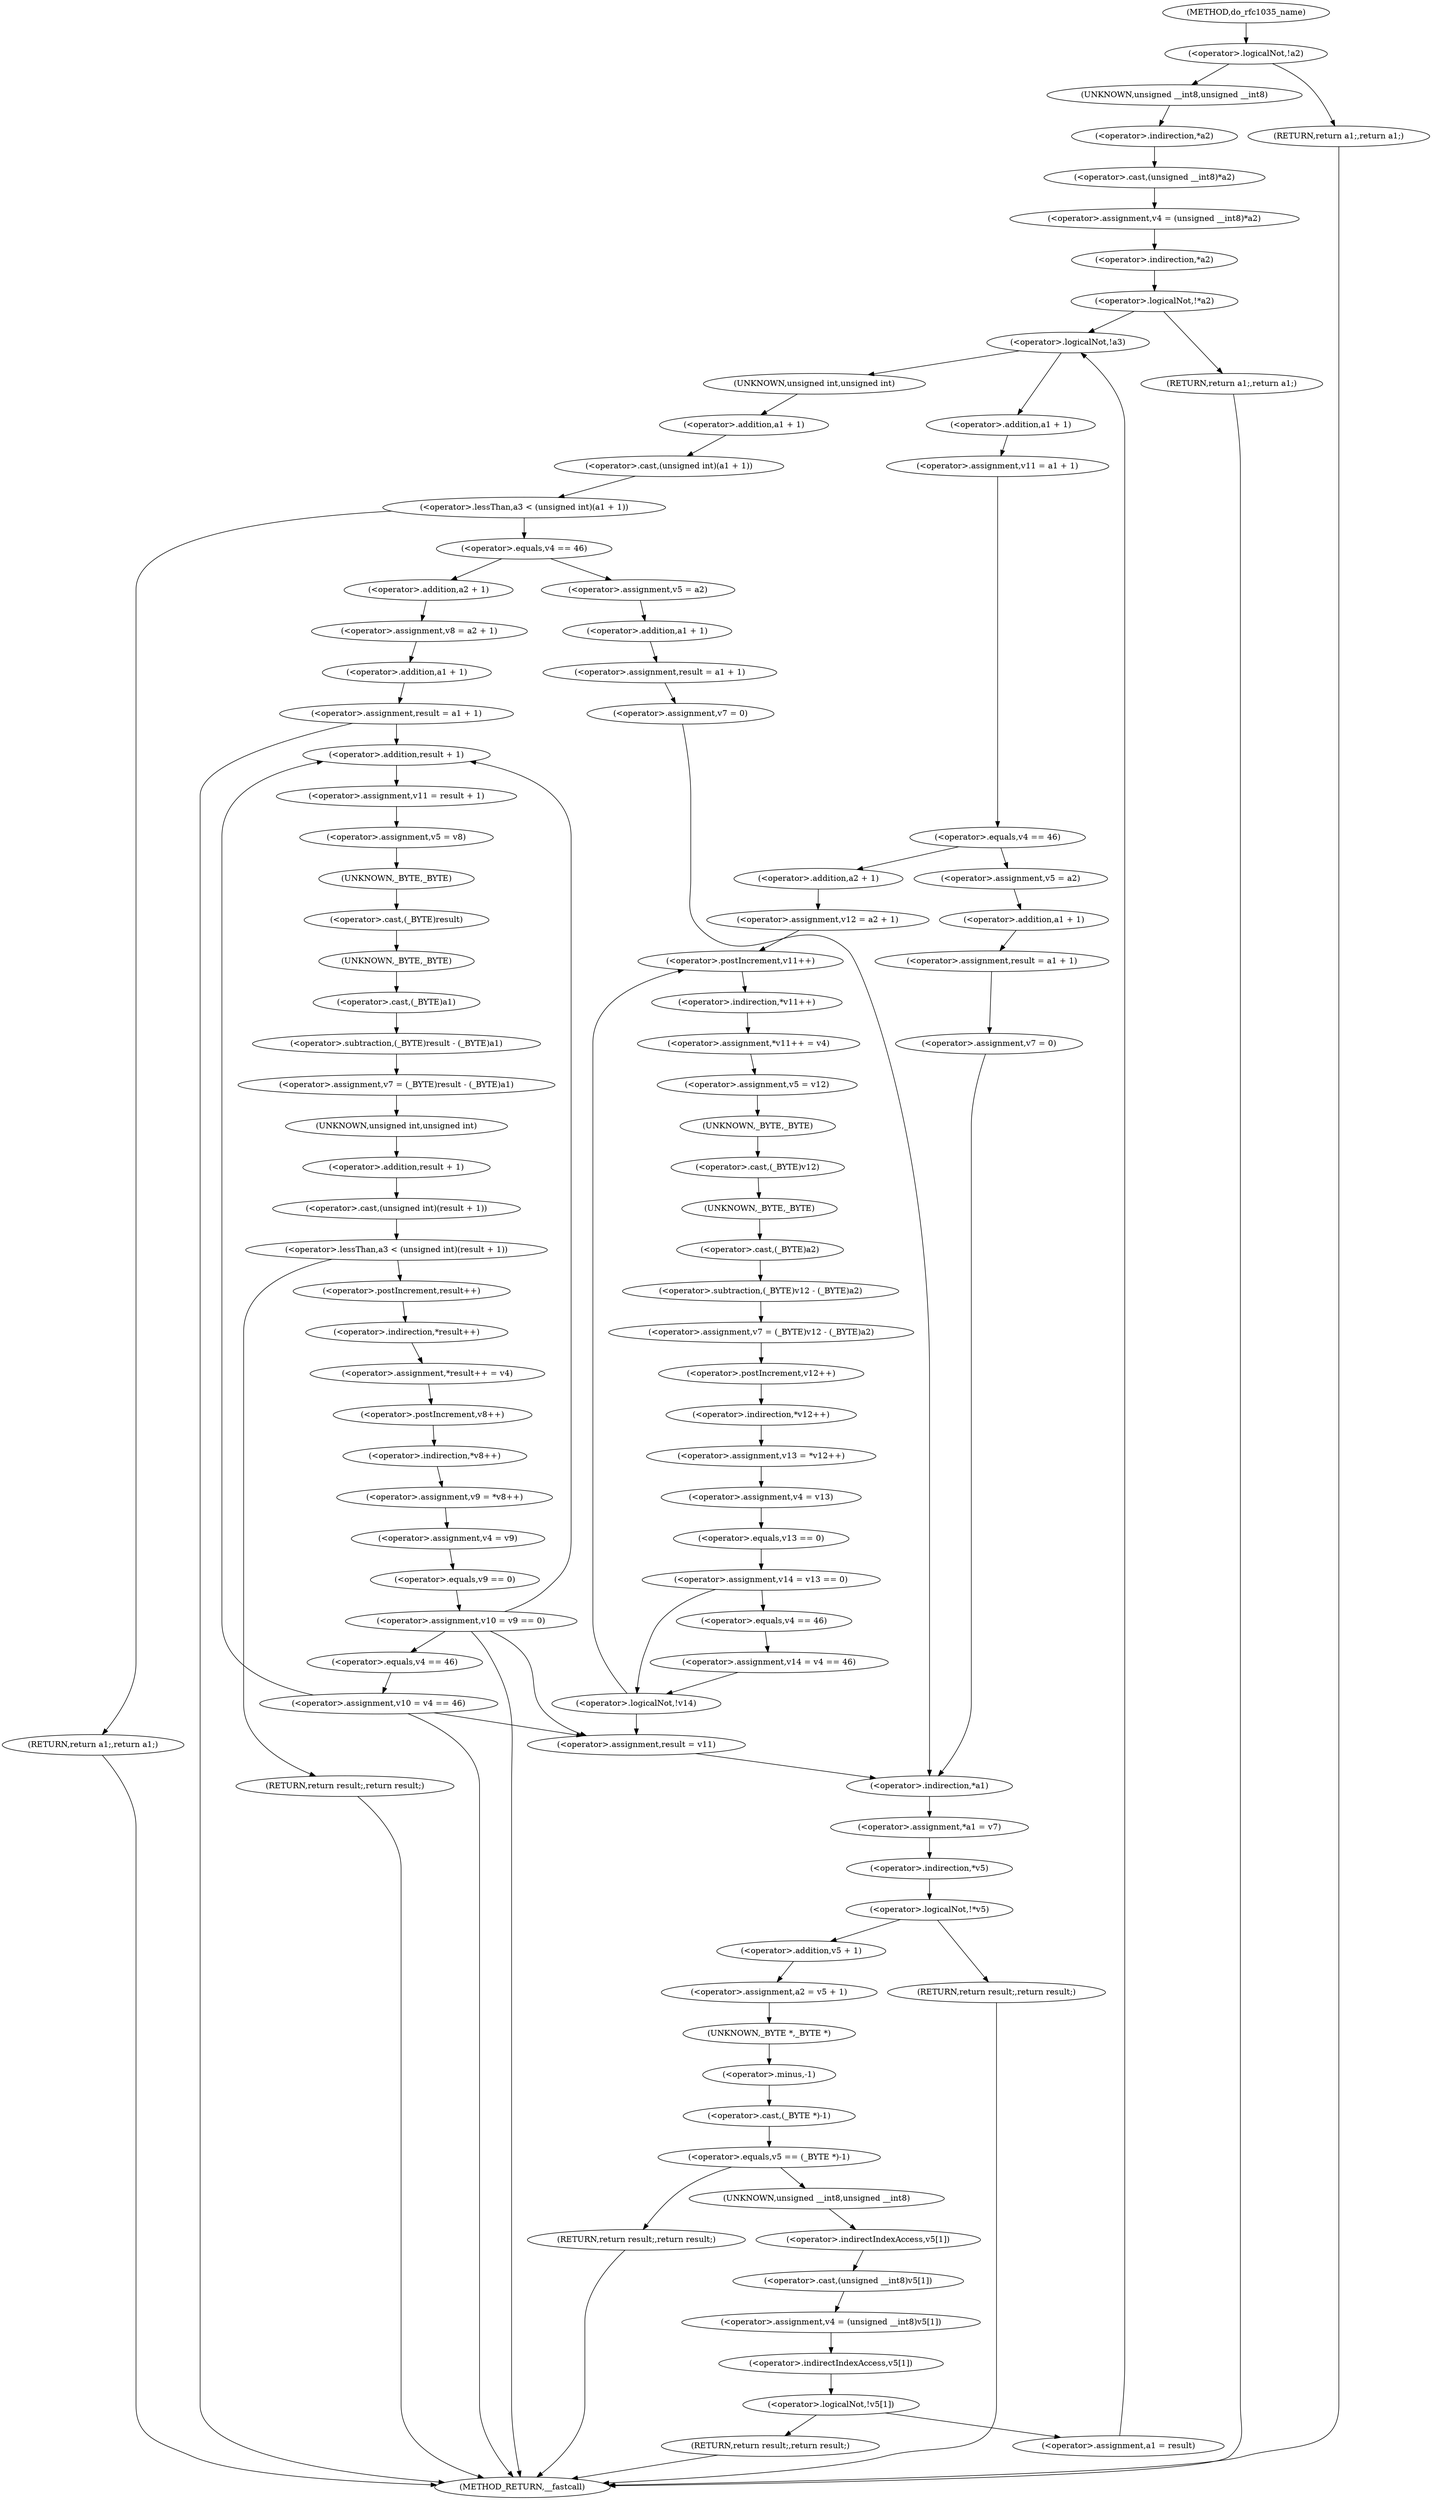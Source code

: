digraph do_rfc1035_name {  
"1000129" [label = "(<operator>.logicalNot,!a2)" ]
"1000131" [label = "(RETURN,return a1;,return a1;)" ]
"1000133" [label = "(<operator>.assignment,v4 = (unsigned __int8)*a2)" ]
"1000135" [label = "(<operator>.cast,(unsigned __int8)*a2)" ]
"1000136" [label = "(UNKNOWN,unsigned __int8,unsigned __int8)" ]
"1000137" [label = "(<operator>.indirection,*a2)" ]
"1000140" [label = "(<operator>.logicalNot,!*a2)" ]
"1000141" [label = "(<operator>.indirection,*a2)" ]
"1000143" [label = "(RETURN,return a1;,return a1;)" ]
"1000146" [label = "(<operator>.logicalNot,!a3)" ]
"1000149" [label = "(<operator>.assignment,v11 = a1 + 1)" ]
"1000151" [label = "(<operator>.addition,a1 + 1)" ]
"1000155" [label = "(<operator>.equals,v4 == 46)" ]
"1000159" [label = "(<operator>.assignment,v5 = a2)" ]
"1000162" [label = "(<operator>.assignment,result = a1 + 1)" ]
"1000164" [label = "(<operator>.addition,a1 + 1)" ]
"1000167" [label = "(<operator>.assignment,v7 = 0)" ]
"1000172" [label = "(<operator>.assignment,v12 = a2 + 1)" ]
"1000174" [label = "(<operator>.addition,a2 + 1)" ]
"1000179" [label = "(<operator>.assignment,*v11++ = v4)" ]
"1000180" [label = "(<operator>.indirection,*v11++)" ]
"1000181" [label = "(<operator>.postIncrement,v11++)" ]
"1000184" [label = "(<operator>.assignment,v5 = v12)" ]
"1000187" [label = "(<operator>.assignment,v7 = (_BYTE)v12 - (_BYTE)a2)" ]
"1000189" [label = "(<operator>.subtraction,(_BYTE)v12 - (_BYTE)a2)" ]
"1000190" [label = "(<operator>.cast,(_BYTE)v12)" ]
"1000191" [label = "(UNKNOWN,_BYTE,_BYTE)" ]
"1000193" [label = "(<operator>.cast,(_BYTE)a2)" ]
"1000194" [label = "(UNKNOWN,_BYTE,_BYTE)" ]
"1000196" [label = "(<operator>.assignment,v13 = *v12++)" ]
"1000198" [label = "(<operator>.indirection,*v12++)" ]
"1000199" [label = "(<operator>.postIncrement,v12++)" ]
"1000201" [label = "(<operator>.assignment,v4 = v13)" ]
"1000204" [label = "(<operator>.assignment,v14 = v13 == 0)" ]
"1000206" [label = "(<operator>.equals,v13 == 0)" ]
"1000211" [label = "(<operator>.assignment,v14 = v4 == 46)" ]
"1000213" [label = "(<operator>.equals,v4 == 46)" ]
"1000216" [label = "(<operator>.logicalNot,!v14)" ]
"1000219" [label = "(<operator>.assignment,result = v11)" ]
"1000223" [label = "(<operator>.assignment,*a1 = v7)" ]
"1000224" [label = "(<operator>.indirection,*a1)" ]
"1000228" [label = "(<operator>.logicalNot,!*v5)" ]
"1000229" [label = "(<operator>.indirection,*v5)" ]
"1000231" [label = "(RETURN,return result;,return result;)" ]
"1000233" [label = "(<operator>.assignment,a2 = v5 + 1)" ]
"1000235" [label = "(<operator>.addition,v5 + 1)" ]
"1000239" [label = "(<operator>.equals,v5 == (_BYTE *)-1)" ]
"1000241" [label = "(<operator>.cast,(_BYTE *)-1)" ]
"1000242" [label = "(UNKNOWN,_BYTE *,_BYTE *)" ]
"1000243" [label = "(<operator>.minus,-1)" ]
"1000245" [label = "(RETURN,return result;,return result;)" ]
"1000247" [label = "(<operator>.assignment,v4 = (unsigned __int8)v5[1])" ]
"1000249" [label = "(<operator>.cast,(unsigned __int8)v5[1])" ]
"1000250" [label = "(UNKNOWN,unsigned __int8,unsigned __int8)" ]
"1000251" [label = "(<operator>.indirectIndexAccess,v5[1])" ]
"1000255" [label = "(<operator>.logicalNot,!v5[1])" ]
"1000256" [label = "(<operator>.indirectIndexAccess,v5[1])" ]
"1000259" [label = "(RETURN,return result;,return result;)" ]
"1000261" [label = "(<operator>.assignment,a1 = result)" ]
"1000265" [label = "(<operator>.lessThan,a3 < (unsigned int)(a1 + 1))" ]
"1000267" [label = "(<operator>.cast,(unsigned int)(a1 + 1))" ]
"1000268" [label = "(UNKNOWN,unsigned int,unsigned int)" ]
"1000269" [label = "(<operator>.addition,a1 + 1)" ]
"1000272" [label = "(RETURN,return a1;,return a1;)" ]
"1000275" [label = "(<operator>.equals,v4 == 46)" ]
"1000279" [label = "(<operator>.assignment,v5 = a2)" ]
"1000282" [label = "(<operator>.assignment,result = a1 + 1)" ]
"1000284" [label = "(<operator>.addition,a1 + 1)" ]
"1000287" [label = "(<operator>.assignment,v7 = 0)" ]
"1000291" [label = "(<operator>.assignment,v8 = a2 + 1)" ]
"1000293" [label = "(<operator>.addition,a2 + 1)" ]
"1000296" [label = "(<operator>.assignment,result = a1 + 1)" ]
"1000298" [label = "(<operator>.addition,a1 + 1)" ]
"1000304" [label = "(<operator>.assignment,v11 = result + 1)" ]
"1000306" [label = "(<operator>.addition,result + 1)" ]
"1000309" [label = "(<operator>.assignment,v5 = v8)" ]
"1000312" [label = "(<operator>.assignment,v7 = (_BYTE)result - (_BYTE)a1)" ]
"1000314" [label = "(<operator>.subtraction,(_BYTE)result - (_BYTE)a1)" ]
"1000315" [label = "(<operator>.cast,(_BYTE)result)" ]
"1000316" [label = "(UNKNOWN,_BYTE,_BYTE)" ]
"1000318" [label = "(<operator>.cast,(_BYTE)a1)" ]
"1000319" [label = "(UNKNOWN,_BYTE,_BYTE)" ]
"1000322" [label = "(<operator>.lessThan,a3 < (unsigned int)(result + 1))" ]
"1000324" [label = "(<operator>.cast,(unsigned int)(result + 1))" ]
"1000325" [label = "(UNKNOWN,unsigned int,unsigned int)" ]
"1000326" [label = "(<operator>.addition,result + 1)" ]
"1000329" [label = "(RETURN,return result;,return result;)" ]
"1000331" [label = "(<operator>.assignment,*result++ = v4)" ]
"1000332" [label = "(<operator>.indirection,*result++)" ]
"1000333" [label = "(<operator>.postIncrement,result++)" ]
"1000336" [label = "(<operator>.assignment,v9 = *v8++)" ]
"1000338" [label = "(<operator>.indirection,*v8++)" ]
"1000339" [label = "(<operator>.postIncrement,v8++)" ]
"1000341" [label = "(<operator>.assignment,v4 = v9)" ]
"1000344" [label = "(<operator>.assignment,v10 = v9 == 0)" ]
"1000346" [label = "(<operator>.equals,v9 == 0)" ]
"1000351" [label = "(<operator>.assignment,v10 = v4 == 46)" ]
"1000353" [label = "(<operator>.equals,v4 == 46)" ]
"1000112" [label = "(METHOD,do_rfc1035_name)" ]
"1000359" [label = "(METHOD_RETURN,__fastcall)" ]
  "1000129" -> "1000131" 
  "1000129" -> "1000136" 
  "1000131" -> "1000359" 
  "1000133" -> "1000141" 
  "1000135" -> "1000133" 
  "1000136" -> "1000137" 
  "1000137" -> "1000135" 
  "1000140" -> "1000143" 
  "1000140" -> "1000146" 
  "1000141" -> "1000140" 
  "1000143" -> "1000359" 
  "1000146" -> "1000151" 
  "1000146" -> "1000268" 
  "1000149" -> "1000155" 
  "1000151" -> "1000149" 
  "1000155" -> "1000159" 
  "1000155" -> "1000174" 
  "1000159" -> "1000164" 
  "1000162" -> "1000167" 
  "1000164" -> "1000162" 
  "1000167" -> "1000224" 
  "1000172" -> "1000181" 
  "1000174" -> "1000172" 
  "1000179" -> "1000184" 
  "1000180" -> "1000179" 
  "1000181" -> "1000180" 
  "1000184" -> "1000191" 
  "1000187" -> "1000199" 
  "1000189" -> "1000187" 
  "1000190" -> "1000194" 
  "1000191" -> "1000190" 
  "1000193" -> "1000189" 
  "1000194" -> "1000193" 
  "1000196" -> "1000201" 
  "1000198" -> "1000196" 
  "1000199" -> "1000198" 
  "1000201" -> "1000206" 
  "1000204" -> "1000216" 
  "1000204" -> "1000213" 
  "1000206" -> "1000204" 
  "1000211" -> "1000216" 
  "1000213" -> "1000211" 
  "1000216" -> "1000181" 
  "1000216" -> "1000219" 
  "1000219" -> "1000224" 
  "1000223" -> "1000229" 
  "1000224" -> "1000223" 
  "1000228" -> "1000231" 
  "1000228" -> "1000235" 
  "1000229" -> "1000228" 
  "1000231" -> "1000359" 
  "1000233" -> "1000242" 
  "1000235" -> "1000233" 
  "1000239" -> "1000245" 
  "1000239" -> "1000250" 
  "1000241" -> "1000239" 
  "1000242" -> "1000243" 
  "1000243" -> "1000241" 
  "1000245" -> "1000359" 
  "1000247" -> "1000256" 
  "1000249" -> "1000247" 
  "1000250" -> "1000251" 
  "1000251" -> "1000249" 
  "1000255" -> "1000259" 
  "1000255" -> "1000261" 
  "1000256" -> "1000255" 
  "1000259" -> "1000359" 
  "1000261" -> "1000146" 
  "1000265" -> "1000272" 
  "1000265" -> "1000275" 
  "1000267" -> "1000265" 
  "1000268" -> "1000269" 
  "1000269" -> "1000267" 
  "1000272" -> "1000359" 
  "1000275" -> "1000279" 
  "1000275" -> "1000293" 
  "1000279" -> "1000284" 
  "1000282" -> "1000287" 
  "1000284" -> "1000282" 
  "1000287" -> "1000224" 
  "1000291" -> "1000298" 
  "1000293" -> "1000291" 
  "1000296" -> "1000359" 
  "1000296" -> "1000306" 
  "1000298" -> "1000296" 
  "1000304" -> "1000309" 
  "1000306" -> "1000304" 
  "1000309" -> "1000316" 
  "1000312" -> "1000325" 
  "1000314" -> "1000312" 
  "1000315" -> "1000319" 
  "1000316" -> "1000315" 
  "1000318" -> "1000314" 
  "1000319" -> "1000318" 
  "1000322" -> "1000329" 
  "1000322" -> "1000333" 
  "1000324" -> "1000322" 
  "1000325" -> "1000326" 
  "1000326" -> "1000324" 
  "1000329" -> "1000359" 
  "1000331" -> "1000339" 
  "1000332" -> "1000331" 
  "1000333" -> "1000332" 
  "1000336" -> "1000341" 
  "1000338" -> "1000336" 
  "1000339" -> "1000338" 
  "1000341" -> "1000346" 
  "1000344" -> "1000353" 
  "1000344" -> "1000359" 
  "1000344" -> "1000306" 
  "1000344" -> "1000219" 
  "1000346" -> "1000344" 
  "1000351" -> "1000359" 
  "1000351" -> "1000306" 
  "1000351" -> "1000219" 
  "1000353" -> "1000351" 
  "1000112" -> "1000129" 
}
